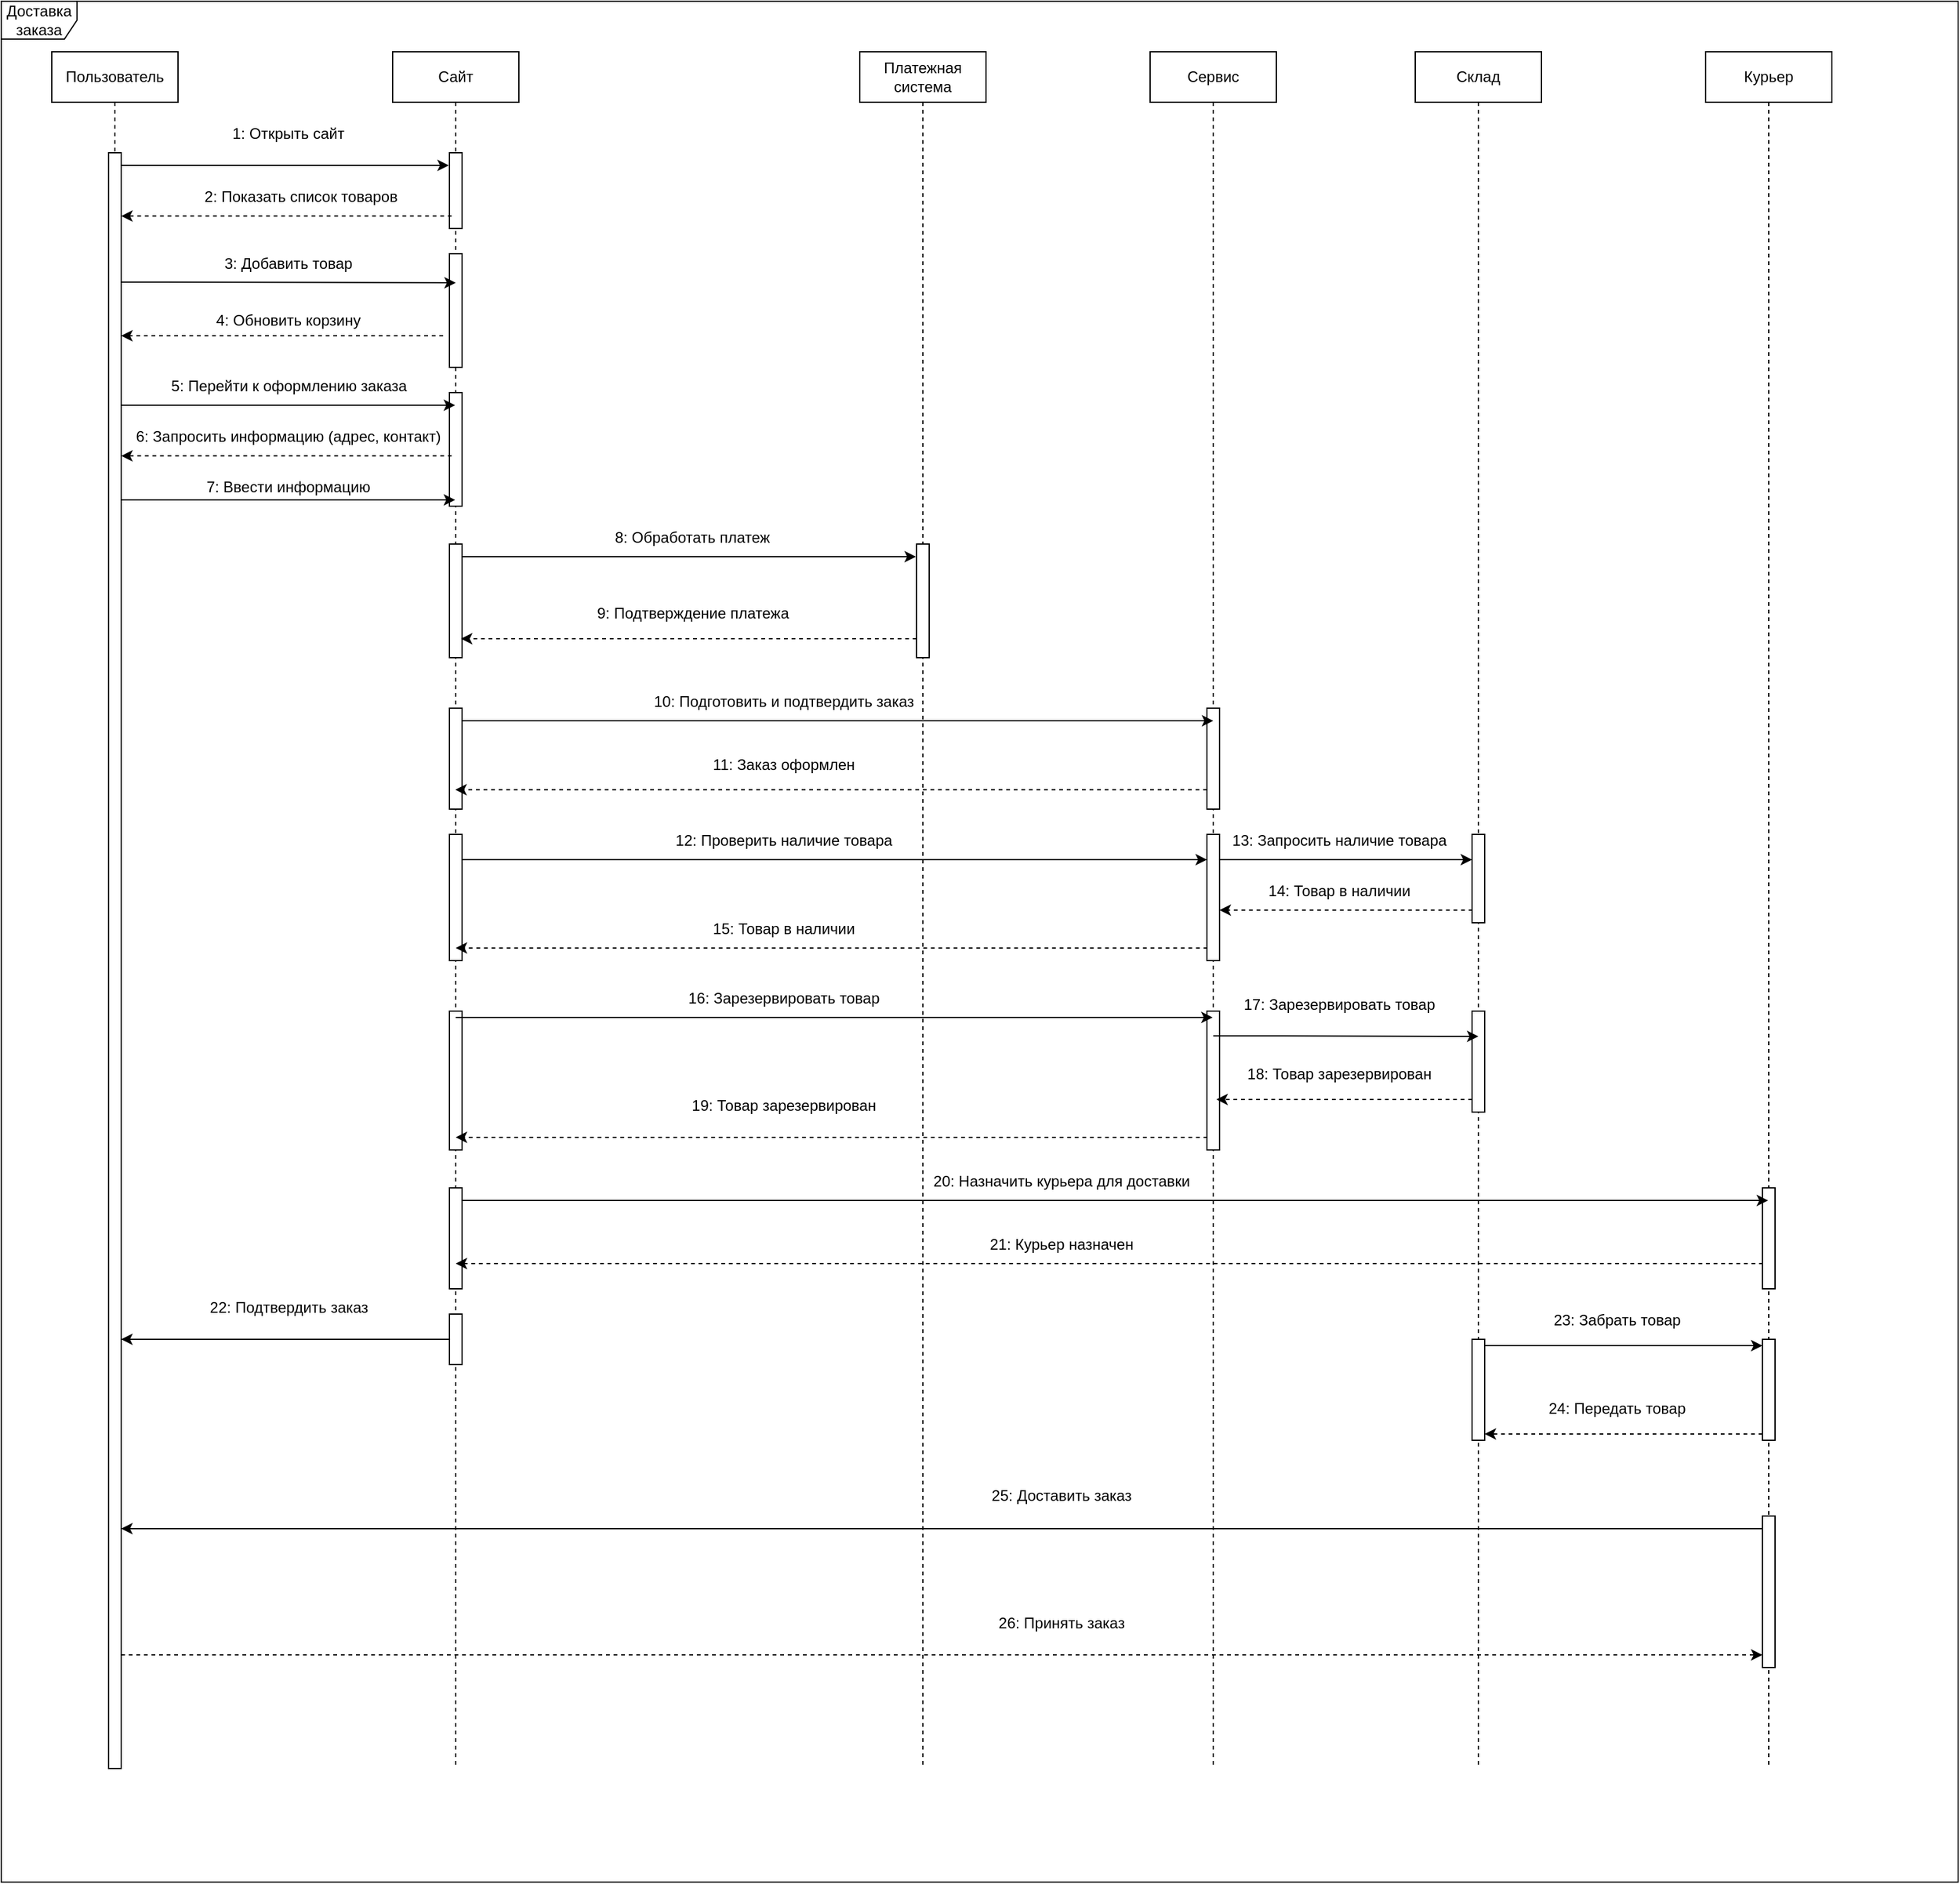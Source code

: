 <mxfile version="24.8.4">
  <diagram name="Страница — 1" id="M_jzQXmH7S2AjxUuForW">
    <mxGraphModel dx="1779" dy="1610" grid="1" gridSize="10" guides="1" tooltips="1" connect="1" arrows="1" fold="1" page="1" pageScale="1" pageWidth="827" pageHeight="1169" math="0" shadow="0">
      <root>
        <mxCell id="0" />
        <mxCell id="1" parent="0" />
        <mxCell id="CVCiPec276KEIEZ4r-IQ-117" value="Пользователь" style="shape=umlLifeline;perimeter=lifelinePerimeter;whiteSpace=wrap;html=1;container=1;dropTarget=0;collapsible=0;recursiveResize=0;outlineConnect=0;portConstraint=eastwest;newEdgeStyle={&quot;curved&quot;:0,&quot;rounded&quot;:0};" vertex="1" parent="1">
          <mxGeometry x="1130" y="40" width="100" height="80" as="geometry" />
        </mxCell>
        <mxCell id="CVCiPec276KEIEZ4r-IQ-118" value="Сайт" style="shape=umlLifeline;perimeter=lifelinePerimeter;whiteSpace=wrap;html=1;container=1;dropTarget=0;collapsible=0;recursiveResize=0;outlineConnect=0;portConstraint=eastwest;newEdgeStyle={&quot;curved&quot;:0,&quot;rounded&quot;:0};" vertex="1" parent="1">
          <mxGeometry x="1400" y="40" width="100" height="1360" as="geometry" />
        </mxCell>
        <mxCell id="CVCiPec276KEIEZ4r-IQ-129" value="" style="html=1;points=[[0,0,0,0,5],[0,1,0,0,-5],[1,0,0,0,5],[1,1,0,0,-5]];perimeter=orthogonalPerimeter;outlineConnect=0;targetShapes=umlLifeline;portConstraint=eastwest;newEdgeStyle={&quot;curved&quot;:0,&quot;rounded&quot;:0};" vertex="1" parent="CVCiPec276KEIEZ4r-IQ-118">
          <mxGeometry x="45" y="80" width="10" height="60" as="geometry" />
        </mxCell>
        <mxCell id="CVCiPec276KEIEZ4r-IQ-142" value="" style="html=1;points=[[0,0,0,0,5],[0,1,0,0,-5],[1,0,0,0,5],[1,1,0,0,-5]];perimeter=orthogonalPerimeter;outlineConnect=0;targetShapes=umlLifeline;portConstraint=eastwest;newEdgeStyle={&quot;curved&quot;:0,&quot;rounded&quot;:0};" vertex="1" parent="CVCiPec276KEIEZ4r-IQ-118">
          <mxGeometry x="45" y="270" width="10" height="90" as="geometry" />
        </mxCell>
        <mxCell id="CVCiPec276KEIEZ4r-IQ-149" value="" style="html=1;points=[[0,0,0,0,5],[0,1,0,0,-5],[1,0,0,0,5],[1,1,0,0,-5]];perimeter=orthogonalPerimeter;outlineConnect=0;targetShapes=umlLifeline;portConstraint=eastwest;newEdgeStyle={&quot;curved&quot;:0,&quot;rounded&quot;:0};" vertex="1" parent="CVCiPec276KEIEZ4r-IQ-118">
          <mxGeometry x="45" y="390" width="10" height="90" as="geometry" />
        </mxCell>
        <mxCell id="CVCiPec276KEIEZ4r-IQ-157" value="" style="html=1;points=[[0,0,0,0,5],[0,1,0,0,-5],[1,0,0,0,5],[1,1,0,0,-5]];perimeter=orthogonalPerimeter;outlineConnect=0;targetShapes=umlLifeline;portConstraint=eastwest;newEdgeStyle={&quot;curved&quot;:0,&quot;rounded&quot;:0};" vertex="1" parent="CVCiPec276KEIEZ4r-IQ-118">
          <mxGeometry x="45" y="520" width="10" height="80" as="geometry" />
        </mxCell>
        <mxCell id="CVCiPec276KEIEZ4r-IQ-163" value="" style="html=1;points=[[0,0,0,0,5],[0,1,0,0,-5],[1,0,0,0,5],[1,1,0,0,-5]];perimeter=orthogonalPerimeter;outlineConnect=0;targetShapes=umlLifeline;portConstraint=eastwest;newEdgeStyle={&quot;curved&quot;:0,&quot;rounded&quot;:0};" vertex="1" parent="CVCiPec276KEIEZ4r-IQ-118">
          <mxGeometry x="45" y="620" width="10" height="100" as="geometry" />
        </mxCell>
        <mxCell id="CVCiPec276KEIEZ4r-IQ-180" value="" style="html=1;points=[[0,0,0,0,5],[0,1,0,0,-5],[1,0,0,0,5],[1,1,0,0,-5]];perimeter=orthogonalPerimeter;outlineConnect=0;targetShapes=umlLifeline;portConstraint=eastwest;newEdgeStyle={&quot;curved&quot;:0,&quot;rounded&quot;:0};" vertex="1" parent="CVCiPec276KEIEZ4r-IQ-118">
          <mxGeometry x="45" y="760" width="10" height="110" as="geometry" />
        </mxCell>
        <mxCell id="CVCiPec276KEIEZ4r-IQ-194" value="" style="html=1;points=[[0,0,0,0,5],[0,1,0,0,-5],[1,0,0,0,5],[1,1,0,0,-5]];perimeter=orthogonalPerimeter;outlineConnect=0;targetShapes=umlLifeline;portConstraint=eastwest;newEdgeStyle={&quot;curved&quot;:0,&quot;rounded&quot;:0};" vertex="1" parent="CVCiPec276KEIEZ4r-IQ-118">
          <mxGeometry x="45" y="900" width="10" height="80" as="geometry" />
        </mxCell>
        <mxCell id="CVCiPec276KEIEZ4r-IQ-200" value="" style="html=1;points=[[0,0,0,0,5],[0,1,0,0,-5],[1,0,0,0,5],[1,1,0,0,-5]];perimeter=orthogonalPerimeter;outlineConnect=0;targetShapes=umlLifeline;portConstraint=eastwest;newEdgeStyle={&quot;curved&quot;:0,&quot;rounded&quot;:0};" vertex="1" parent="CVCiPec276KEIEZ4r-IQ-118">
          <mxGeometry x="45" y="1000" width="10" height="40" as="geometry" />
        </mxCell>
        <mxCell id="CVCiPec276KEIEZ4r-IQ-221" value="" style="html=1;points=[[0,0,0,0,5],[0,1,0,0,-5],[1,0,0,0,5],[1,1,0,0,-5]];perimeter=orthogonalPerimeter;outlineConnect=0;targetShapes=umlLifeline;portConstraint=eastwest;newEdgeStyle={&quot;curved&quot;:0,&quot;rounded&quot;:0};" vertex="1" parent="CVCiPec276KEIEZ4r-IQ-118">
          <mxGeometry x="45" y="160" width="10" height="90" as="geometry" />
        </mxCell>
        <mxCell id="CVCiPec276KEIEZ4r-IQ-120" value="Платежная система" style="shape=umlLifeline;perimeter=lifelinePerimeter;whiteSpace=wrap;html=1;container=1;dropTarget=0;collapsible=0;recursiveResize=0;outlineConnect=0;portConstraint=eastwest;newEdgeStyle={&quot;curved&quot;:0,&quot;rounded&quot;:0};" vertex="1" parent="1">
          <mxGeometry x="1770" y="40" width="100" height="1360" as="geometry" />
        </mxCell>
        <mxCell id="CVCiPec276KEIEZ4r-IQ-150" value="" style="html=1;points=[[0,0,0,0,5],[0,1,0,0,-5],[1,0,0,0,5],[1,1,0,0,-5]];perimeter=orthogonalPerimeter;outlineConnect=0;targetShapes=umlLifeline;portConstraint=eastwest;newEdgeStyle={&quot;curved&quot;:0,&quot;rounded&quot;:0};" vertex="1" parent="CVCiPec276KEIEZ4r-IQ-120">
          <mxGeometry x="45" y="390" width="10" height="90" as="geometry" />
        </mxCell>
        <mxCell id="CVCiPec276KEIEZ4r-IQ-121" value="Сервис" style="shape=umlLifeline;perimeter=lifelinePerimeter;whiteSpace=wrap;html=1;container=1;dropTarget=0;collapsible=0;recursiveResize=0;outlineConnect=0;portConstraint=eastwest;newEdgeStyle={&quot;curved&quot;:0,&quot;rounded&quot;:0};" vertex="1" parent="1">
          <mxGeometry x="2000" y="40" width="100" height="1360" as="geometry" />
        </mxCell>
        <mxCell id="CVCiPec276KEIEZ4r-IQ-159" value="" style="html=1;points=[[0,0,0,0,5],[0,1,0,0,-5],[1,0,0,0,5],[1,1,0,0,-5]];perimeter=orthogonalPerimeter;outlineConnect=0;targetShapes=umlLifeline;portConstraint=eastwest;newEdgeStyle={&quot;curved&quot;:0,&quot;rounded&quot;:0};" vertex="1" parent="CVCiPec276KEIEZ4r-IQ-121">
          <mxGeometry x="45" y="520" width="10" height="80" as="geometry" />
        </mxCell>
        <mxCell id="CVCiPec276KEIEZ4r-IQ-164" value="" style="html=1;points=[[0,0,0,0,5],[0,1,0,0,-5],[1,0,0,0,5],[1,1,0,0,-5]];perimeter=orthogonalPerimeter;outlineConnect=0;targetShapes=umlLifeline;portConstraint=eastwest;newEdgeStyle={&quot;curved&quot;:0,&quot;rounded&quot;:0};" vertex="1" parent="CVCiPec276KEIEZ4r-IQ-121">
          <mxGeometry x="45" y="620" width="10" height="100" as="geometry" />
        </mxCell>
        <mxCell id="CVCiPec276KEIEZ4r-IQ-183" value="" style="html=1;points=[[0,0,0,0,5],[0,1,0,0,-5],[1,0,0,0,5],[1,1,0,0,-5]];perimeter=orthogonalPerimeter;outlineConnect=0;targetShapes=umlLifeline;portConstraint=eastwest;newEdgeStyle={&quot;curved&quot;:0,&quot;rounded&quot;:0};" vertex="1" parent="CVCiPec276KEIEZ4r-IQ-121">
          <mxGeometry x="45" y="760" width="10" height="110" as="geometry" />
        </mxCell>
        <mxCell id="CVCiPec276KEIEZ4r-IQ-122" value="Склад" style="shape=umlLifeline;perimeter=lifelinePerimeter;whiteSpace=wrap;html=1;container=1;dropTarget=0;collapsible=0;recursiveResize=0;outlineConnect=0;portConstraint=eastwest;newEdgeStyle={&quot;curved&quot;:0,&quot;rounded&quot;:0};" vertex="1" parent="1">
          <mxGeometry x="2210" y="40" width="100" height="1360" as="geometry" />
        </mxCell>
        <mxCell id="CVCiPec276KEIEZ4r-IQ-171" value="" style="html=1;points=[[0,0,0,0,5],[0,1,0,0,-5],[1,0,0,0,5],[1,1,0,0,-5]];perimeter=orthogonalPerimeter;outlineConnect=0;targetShapes=umlLifeline;portConstraint=eastwest;newEdgeStyle={&quot;curved&quot;:0,&quot;rounded&quot;:0};" vertex="1" parent="CVCiPec276KEIEZ4r-IQ-122">
          <mxGeometry x="45" y="620" width="10" height="70" as="geometry" />
        </mxCell>
        <mxCell id="CVCiPec276KEIEZ4r-IQ-185" value="" style="html=1;points=[[0,0,0,0,5],[0,1,0,0,-5],[1,0,0,0,5],[1,1,0,0,-5]];perimeter=orthogonalPerimeter;outlineConnect=0;targetShapes=umlLifeline;portConstraint=eastwest;newEdgeStyle={&quot;curved&quot;:0,&quot;rounded&quot;:0};" vertex="1" parent="CVCiPec276KEIEZ4r-IQ-122">
          <mxGeometry x="45" y="760" width="10" height="80" as="geometry" />
        </mxCell>
        <mxCell id="CVCiPec276KEIEZ4r-IQ-206" value="" style="html=1;points=[[0,0,0,0,5],[0,1,0,0,-5],[1,0,0,0,5],[1,1,0,0,-5]];perimeter=orthogonalPerimeter;outlineConnect=0;targetShapes=umlLifeline;portConstraint=eastwest;newEdgeStyle={&quot;curved&quot;:0,&quot;rounded&quot;:0};" vertex="1" parent="CVCiPec276KEIEZ4r-IQ-122">
          <mxGeometry x="45" y="1020" width="10" height="80" as="geometry" />
        </mxCell>
        <mxCell id="CVCiPec276KEIEZ4r-IQ-123" value="" style="html=1;points=[[0,0,0,0,5],[0,1,0,0,-5],[1,0,0,0,5],[1,1,0,0,-5]];perimeter=orthogonalPerimeter;outlineConnect=0;targetShapes=umlLifeline;portConstraint=eastwest;newEdgeStyle={&quot;curved&quot;:0,&quot;rounded&quot;:0};" vertex="1" parent="1">
          <mxGeometry x="1175" y="120" width="10" height="1280" as="geometry" />
        </mxCell>
        <mxCell id="CVCiPec276KEIEZ4r-IQ-124" value="" style="endArrow=classic;html=1;rounded=0;exitX=1.083;exitY=0.016;exitDx=0;exitDy=0;exitPerimeter=0;" edge="1" parent="1">
          <mxGeometry width="50" height="50" relative="1" as="geometry">
            <mxPoint x="1185" y="130" as="sourcePoint" />
            <mxPoint x="1444.5" y="130" as="targetPoint" />
          </mxGeometry>
        </mxCell>
        <mxCell id="CVCiPec276KEIEZ4r-IQ-130" value="" style="endArrow=classic;html=1;rounded=0;exitX=1.083;exitY=0.016;exitDx=0;exitDy=0;exitPerimeter=0;" edge="1" parent="1" target="CVCiPec276KEIEZ4r-IQ-118">
          <mxGeometry width="50" height="50" relative="1" as="geometry">
            <mxPoint x="1185" y="395" as="sourcePoint" />
            <mxPoint x="1424" y="395" as="targetPoint" />
          </mxGeometry>
        </mxCell>
        <mxCell id="CVCiPec276KEIEZ4r-IQ-131" value="1: Открыть сайт" style="text;html=1;align=center;verticalAlign=middle;whiteSpace=wrap;rounded=0;" vertex="1" parent="1">
          <mxGeometry x="1240" y="90" width="155" height="30" as="geometry" />
        </mxCell>
        <mxCell id="CVCiPec276KEIEZ4r-IQ-132" value="" style="endArrow=classic;html=1;rounded=0;dashed=1;" edge="1" parent="1" target="CVCiPec276KEIEZ4r-IQ-123">
          <mxGeometry width="50" height="50" relative="1" as="geometry">
            <mxPoint x="1446.75" y="170.14" as="sourcePoint" />
            <mxPoint x="1230" y="170" as="targetPoint" />
          </mxGeometry>
        </mxCell>
        <mxCell id="CVCiPec276KEIEZ4r-IQ-135" value="2: Показать список товаров" style="text;html=1;align=center;verticalAlign=middle;whiteSpace=wrap;rounded=0;" vertex="1" parent="1">
          <mxGeometry x="1245" y="140" width="165" height="30" as="geometry" />
        </mxCell>
        <mxCell id="CVCiPec276KEIEZ4r-IQ-136" value="" style="endArrow=classic;html=1;rounded=0;exitX=1.083;exitY=0.016;exitDx=0;exitDy=0;exitPerimeter=0;" edge="1" parent="1">
          <mxGeometry width="50" height="50" relative="1" as="geometry">
            <mxPoint x="1185" y="222.5" as="sourcePoint" />
            <mxPoint x="1450" y="223" as="targetPoint" />
          </mxGeometry>
        </mxCell>
        <mxCell id="CVCiPec276KEIEZ4r-IQ-137" value="" style="endArrow=classic;html=1;rounded=0;dashed=1;" edge="1" parent="1" target="CVCiPec276KEIEZ4r-IQ-123">
          <mxGeometry width="50" height="50" relative="1" as="geometry">
            <mxPoint x="1440" y="265" as="sourcePoint" />
            <mxPoint x="1390" y="264.58" as="targetPoint" />
          </mxGeometry>
        </mxCell>
        <mxCell id="CVCiPec276KEIEZ4r-IQ-139" value="3: Добавить товар" style="text;html=1;align=center;verticalAlign=middle;whiteSpace=wrap;rounded=0;" vertex="1" parent="1">
          <mxGeometry x="1240" y="192.5" width="155" height="30" as="geometry" />
        </mxCell>
        <mxCell id="CVCiPec276KEIEZ4r-IQ-140" value="4: Обновить корзину" style="text;html=1;align=center;verticalAlign=middle;whiteSpace=wrap;rounded=0;" vertex="1" parent="1">
          <mxGeometry x="1240" y="237.5" width="155" height="30" as="geometry" />
        </mxCell>
        <mxCell id="CVCiPec276KEIEZ4r-IQ-141" value="" style="endArrow=classic;html=1;rounded=0;exitX=1.083;exitY=0.016;exitDx=0;exitDy=0;exitPerimeter=0;" edge="1" parent="1" target="CVCiPec276KEIEZ4r-IQ-118">
          <mxGeometry width="50" height="50" relative="1" as="geometry">
            <mxPoint x="1185" y="320" as="sourcePoint" />
            <mxPoint x="1424" y="320" as="targetPoint" />
          </mxGeometry>
        </mxCell>
        <mxCell id="CVCiPec276KEIEZ4r-IQ-144" value="" style="endArrow=classic;html=1;rounded=0;dashed=1;" edge="1" parent="1" target="CVCiPec276KEIEZ4r-IQ-123">
          <mxGeometry width="50" height="50" relative="1" as="geometry">
            <mxPoint x="1446.75" y="360.14" as="sourcePoint" />
            <mxPoint x="1190" y="360" as="targetPoint" />
          </mxGeometry>
        </mxCell>
        <mxCell id="CVCiPec276KEIEZ4r-IQ-145" value="6: Запросить информацию (адрес, контакт)" style="text;html=1;align=center;verticalAlign=middle;whiteSpace=wrap;rounded=0;" vertex="1" parent="1">
          <mxGeometry x="1190" y="330" width="255" height="30" as="geometry" />
        </mxCell>
        <mxCell id="CVCiPec276KEIEZ4r-IQ-146" value="5: Перейти к оформлению заказа" style="text;html=1;align=center;verticalAlign=middle;whiteSpace=wrap;rounded=0;" vertex="1" parent="1">
          <mxGeometry x="1217.5" y="290" width="200" height="30" as="geometry" />
        </mxCell>
        <mxCell id="CVCiPec276KEIEZ4r-IQ-148" value="7: Ввести информацию" style="text;html=1;align=center;verticalAlign=middle;whiteSpace=wrap;rounded=0;" vertex="1" parent="1">
          <mxGeometry x="1240" y="370" width="155" height="30" as="geometry" />
        </mxCell>
        <mxCell id="CVCiPec276KEIEZ4r-IQ-153" value="" style="endArrow=classic;html=1;rounded=0;" edge="1" parent="1" source="CVCiPec276KEIEZ4r-IQ-149">
          <mxGeometry width="50" height="50" relative="1" as="geometry">
            <mxPoint x="1460" y="440" as="sourcePoint" />
            <mxPoint x="1814.5" y="440" as="targetPoint" />
          </mxGeometry>
        </mxCell>
        <mxCell id="CVCiPec276KEIEZ4r-IQ-154" value="8: Обработать платеж" style="text;html=1;align=center;verticalAlign=middle;whiteSpace=wrap;rounded=0;" vertex="1" parent="1">
          <mxGeometry x="1560" y="410" width="155" height="30" as="geometry" />
        </mxCell>
        <mxCell id="CVCiPec276KEIEZ4r-IQ-155" value="" style="endArrow=classic;html=1;rounded=0;dashed=1;" edge="1" parent="1" source="CVCiPec276KEIEZ4r-IQ-150">
          <mxGeometry width="50" height="50" relative="1" as="geometry">
            <mxPoint x="1810" y="505" as="sourcePoint" />
            <mxPoint x="1454.12" y="505" as="targetPoint" />
          </mxGeometry>
        </mxCell>
        <mxCell id="CVCiPec276KEIEZ4r-IQ-156" value="9: Подтверждение платежа" style="text;html=1;align=center;verticalAlign=middle;whiteSpace=wrap;rounded=0;" vertex="1" parent="1">
          <mxGeometry x="1557.5" y="470" width="160" height="30" as="geometry" />
        </mxCell>
        <mxCell id="CVCiPec276KEIEZ4r-IQ-158" value="" style="endArrow=classic;html=1;rounded=0;" edge="1" parent="1">
          <mxGeometry width="50" height="50" relative="1" as="geometry">
            <mxPoint x="1455" y="570" as="sourcePoint" />
            <mxPoint x="2050" y="570" as="targetPoint" />
          </mxGeometry>
        </mxCell>
        <mxCell id="CVCiPec276KEIEZ4r-IQ-160" value="10: Подготовить и подтвердить заказ" style="text;html=1;align=center;verticalAlign=middle;whiteSpace=wrap;rounded=0;" vertex="1" parent="1">
          <mxGeometry x="1590" y="540" width="240" height="30" as="geometry" />
        </mxCell>
        <mxCell id="CVCiPec276KEIEZ4r-IQ-161" value="" style="endArrow=classic;html=1;rounded=0;dashed=1;" edge="1" parent="1">
          <mxGeometry width="50" height="50" relative="1" as="geometry">
            <mxPoint x="2045" y="624.58" as="sourcePoint" />
            <mxPoint x="1449.667" y="624.58" as="targetPoint" />
          </mxGeometry>
        </mxCell>
        <mxCell id="CVCiPec276KEIEZ4r-IQ-162" value="11: Заказ оформлен" style="text;html=1;align=center;verticalAlign=middle;whiteSpace=wrap;rounded=0;" vertex="1" parent="1">
          <mxGeometry x="1590" y="590" width="240" height="30" as="geometry" />
        </mxCell>
        <mxCell id="CVCiPec276KEIEZ4r-IQ-169" value="" style="endArrow=classic;html=1;rounded=0;" edge="1" parent="1" source="CVCiPec276KEIEZ4r-IQ-163">
          <mxGeometry width="50" height="50" relative="1" as="geometry">
            <mxPoint x="1460" y="680" as="sourcePoint" />
            <mxPoint x="2045" y="680" as="targetPoint" />
          </mxGeometry>
        </mxCell>
        <mxCell id="CVCiPec276KEIEZ4r-IQ-170" value="12: Проверить наличие товара" style="text;html=1;align=center;verticalAlign=middle;whiteSpace=wrap;rounded=0;" vertex="1" parent="1">
          <mxGeometry x="1590" y="650" width="240" height="30" as="geometry" />
        </mxCell>
        <mxCell id="CVCiPec276KEIEZ4r-IQ-172" value="" style="endArrow=classic;html=1;rounded=0;" edge="1" parent="1">
          <mxGeometry width="50" height="50" relative="1" as="geometry">
            <mxPoint x="2055" y="680" as="sourcePoint" />
            <mxPoint x="2255" y="680" as="targetPoint" />
          </mxGeometry>
        </mxCell>
        <mxCell id="CVCiPec276KEIEZ4r-IQ-173" value="13: Запросить наличие товара" style="text;html=1;align=center;verticalAlign=middle;whiteSpace=wrap;rounded=0;" vertex="1" parent="1">
          <mxGeometry x="2030" y="650" width="240" height="30" as="geometry" />
        </mxCell>
        <mxCell id="CVCiPec276KEIEZ4r-IQ-176" value="" style="endArrow=classic;html=1;rounded=0;dashed=1;" edge="1" parent="1" target="CVCiPec276KEIEZ4r-IQ-164">
          <mxGeometry width="50" height="50" relative="1" as="geometry">
            <mxPoint x="2255.33" y="720" as="sourcePoint" />
            <mxPoint x="1659.997" y="720" as="targetPoint" />
          </mxGeometry>
        </mxCell>
        <mxCell id="CVCiPec276KEIEZ4r-IQ-177" value="14: Товар в наличии" style="text;html=1;align=center;verticalAlign=middle;whiteSpace=wrap;rounded=0;" vertex="1" parent="1">
          <mxGeometry x="2030" y="690" width="240" height="30" as="geometry" />
        </mxCell>
        <mxCell id="CVCiPec276KEIEZ4r-IQ-178" value="" style="endArrow=classic;html=1;rounded=0;dashed=1;" edge="1" parent="1">
          <mxGeometry width="50" height="50" relative="1" as="geometry">
            <mxPoint x="2045.33" y="750" as="sourcePoint" />
            <mxPoint x="1450" y="750" as="targetPoint" />
          </mxGeometry>
        </mxCell>
        <mxCell id="CVCiPec276KEIEZ4r-IQ-179" value="15: Товар в наличии" style="text;html=1;align=center;verticalAlign=middle;whiteSpace=wrap;rounded=0;" vertex="1" parent="1">
          <mxGeometry x="1590" y="720" width="240" height="30" as="geometry" />
        </mxCell>
        <mxCell id="CVCiPec276KEIEZ4r-IQ-181" value="" style="endArrow=classic;html=1;rounded=0;" edge="1" parent="1" target="CVCiPec276KEIEZ4r-IQ-121">
          <mxGeometry width="50" height="50" relative="1" as="geometry">
            <mxPoint x="1450" y="805" as="sourcePoint" />
            <mxPoint x="2030" y="805" as="targetPoint" />
          </mxGeometry>
        </mxCell>
        <mxCell id="CVCiPec276KEIEZ4r-IQ-184" value="16: Зарезервировать товар" style="text;html=1;align=center;verticalAlign=middle;whiteSpace=wrap;rounded=0;" vertex="1" parent="1">
          <mxGeometry x="1590" y="775" width="240" height="30" as="geometry" />
        </mxCell>
        <mxCell id="CVCiPec276KEIEZ4r-IQ-186" value="" style="endArrow=classic;html=1;rounded=0;" edge="1" parent="1">
          <mxGeometry width="50" height="50" relative="1" as="geometry">
            <mxPoint x="2050" y="819.57" as="sourcePoint" />
            <mxPoint x="2260" y="820" as="targetPoint" />
          </mxGeometry>
        </mxCell>
        <mxCell id="CVCiPec276KEIEZ4r-IQ-187" value="17: Зарезервировать товар" style="text;html=1;align=center;verticalAlign=middle;whiteSpace=wrap;rounded=0;" vertex="1" parent="1">
          <mxGeometry x="2030" y="780" width="240" height="30" as="geometry" />
        </mxCell>
        <mxCell id="CVCiPec276KEIEZ4r-IQ-189" value="" style="endArrow=classic;html=1;rounded=0;dashed=1;" edge="1" parent="1" source="CVCiPec276KEIEZ4r-IQ-185">
          <mxGeometry width="50" height="50" relative="1" as="geometry">
            <mxPoint x="2247.5" y="870" as="sourcePoint" />
            <mxPoint x="2052.5" y="870" as="targetPoint" />
          </mxGeometry>
        </mxCell>
        <mxCell id="CVCiPec276KEIEZ4r-IQ-190" value="18: Товар зарезервирован" style="text;html=1;align=center;verticalAlign=middle;whiteSpace=wrap;rounded=0;" vertex="1" parent="1">
          <mxGeometry x="2030" y="835" width="240" height="30" as="geometry" />
        </mxCell>
        <mxCell id="CVCiPec276KEIEZ4r-IQ-191" value="" style="endArrow=classic;html=1;rounded=0;dashed=1;" edge="1" parent="1">
          <mxGeometry width="50" height="50" relative="1" as="geometry">
            <mxPoint x="2045.33" y="900" as="sourcePoint" />
            <mxPoint x="1450" y="900" as="targetPoint" />
          </mxGeometry>
        </mxCell>
        <mxCell id="CVCiPec276KEIEZ4r-IQ-192" value="19: Товар зарезервирован" style="text;html=1;align=center;verticalAlign=middle;whiteSpace=wrap;rounded=0;" vertex="1" parent="1">
          <mxGeometry x="1590" y="860" width="240" height="30" as="geometry" />
        </mxCell>
        <mxCell id="CVCiPec276KEIEZ4r-IQ-193" value="Курьер" style="shape=umlLifeline;perimeter=lifelinePerimeter;whiteSpace=wrap;html=1;container=1;dropTarget=0;collapsible=0;recursiveResize=0;outlineConnect=0;portConstraint=eastwest;newEdgeStyle={&quot;curved&quot;:0,&quot;rounded&quot;:0};" vertex="1" parent="1">
          <mxGeometry x="2440" y="40" width="100" height="1360" as="geometry" />
        </mxCell>
        <mxCell id="CVCiPec276KEIEZ4r-IQ-195" value="" style="html=1;points=[[0,0,0,0,5],[0,1,0,0,-5],[1,0,0,0,5],[1,1,0,0,-5]];perimeter=orthogonalPerimeter;outlineConnect=0;targetShapes=umlLifeline;portConstraint=eastwest;newEdgeStyle={&quot;curved&quot;:0,&quot;rounded&quot;:0};" vertex="1" parent="CVCiPec276KEIEZ4r-IQ-193">
          <mxGeometry x="45" y="900" width="10" height="80" as="geometry" />
        </mxCell>
        <mxCell id="CVCiPec276KEIEZ4r-IQ-207" value="" style="html=1;points=[[0,0,0,0,5],[0,1,0,0,-5],[1,0,0,0,5],[1,1,0,0,-5]];perimeter=orthogonalPerimeter;outlineConnect=0;targetShapes=umlLifeline;portConstraint=eastwest;newEdgeStyle={&quot;curved&quot;:0,&quot;rounded&quot;:0};" vertex="1" parent="CVCiPec276KEIEZ4r-IQ-193">
          <mxGeometry x="45" y="1020" width="10" height="80" as="geometry" />
        </mxCell>
        <mxCell id="CVCiPec276KEIEZ4r-IQ-215" value="" style="html=1;points=[[0,0,0,0,5],[0,1,0,0,-5],[1,0,0,0,5],[1,1,0,0,-5]];perimeter=orthogonalPerimeter;outlineConnect=0;targetShapes=umlLifeline;portConstraint=eastwest;newEdgeStyle={&quot;curved&quot;:0,&quot;rounded&quot;:0};" vertex="1" parent="CVCiPec276KEIEZ4r-IQ-193">
          <mxGeometry x="45" y="1160" width="10" height="120" as="geometry" />
        </mxCell>
        <mxCell id="CVCiPec276KEIEZ4r-IQ-196" value="" style="endArrow=classic;html=1;rounded=0;" edge="1" parent="1">
          <mxGeometry width="50" height="50" relative="1" as="geometry">
            <mxPoint x="1455" y="950" as="sourcePoint" />
            <mxPoint x="2489.5" y="950" as="targetPoint" />
          </mxGeometry>
        </mxCell>
        <mxCell id="CVCiPec276KEIEZ4r-IQ-197" value="20: Назначить курьера для доставки" style="text;html=1;align=center;verticalAlign=middle;whiteSpace=wrap;rounded=0;" vertex="1" parent="1">
          <mxGeometry x="1810" y="920" width="240" height="30" as="geometry" />
        </mxCell>
        <mxCell id="CVCiPec276KEIEZ4r-IQ-198" value="" style="endArrow=classic;html=1;rounded=0;dashed=1;" edge="1" parent="1" target="CVCiPec276KEIEZ4r-IQ-118">
          <mxGeometry width="50" height="50" relative="1" as="geometry">
            <mxPoint x="2485.33" y="1000" as="sourcePoint" />
            <mxPoint x="1890" y="1000" as="targetPoint" />
          </mxGeometry>
        </mxCell>
        <mxCell id="CVCiPec276KEIEZ4r-IQ-199" value="21: Курьер назначен" style="text;html=1;align=center;verticalAlign=middle;whiteSpace=wrap;rounded=0;" vertex="1" parent="1">
          <mxGeometry x="1810" y="970" width="240" height="30" as="geometry" />
        </mxCell>
        <mxCell id="CVCiPec276KEIEZ4r-IQ-202" value="" style="endArrow=classic;html=1;rounded=0;" edge="1" parent="1" target="CVCiPec276KEIEZ4r-IQ-123">
          <mxGeometry width="50" height="50" relative="1" as="geometry">
            <mxPoint x="1445" y="1060" as="sourcePoint" />
            <mxPoint x="1196.5" y="1060" as="targetPoint" />
          </mxGeometry>
        </mxCell>
        <mxCell id="CVCiPec276KEIEZ4r-IQ-204" value="22: Подтвердить заказ" style="text;html=1;align=center;verticalAlign=middle;whiteSpace=wrap;rounded=0;" vertex="1" parent="1">
          <mxGeometry x="1197.5" y="1020" width="240" height="30" as="geometry" />
        </mxCell>
        <mxCell id="CVCiPec276KEIEZ4r-IQ-208" value="" style="endArrow=classic;html=1;rounded=0;dashed=1;entryX=1;entryY=1;entryDx=0;entryDy=-5;entryPerimeter=0;exitX=0;exitY=1;exitDx=0;exitDy=-5;exitPerimeter=0;" edge="1" parent="1" source="CVCiPec276KEIEZ4r-IQ-207" target="CVCiPec276KEIEZ4r-IQ-206">
          <mxGeometry width="50" height="50" relative="1" as="geometry">
            <mxPoint x="2481.5" y="1130" as="sourcePoint" />
            <mxPoint x="2279" y="1130" as="targetPoint" />
          </mxGeometry>
        </mxCell>
        <mxCell id="CVCiPec276KEIEZ4r-IQ-212" value="" style="endArrow=classic;html=1;rounded=0;entryX=0;entryY=0;entryDx=0;entryDy=5;entryPerimeter=0;" edge="1" parent="1" source="CVCiPec276KEIEZ4r-IQ-206" target="CVCiPec276KEIEZ4r-IQ-207">
          <mxGeometry width="50" height="50" relative="1" as="geometry">
            <mxPoint x="2270" y="1070" as="sourcePoint" />
            <mxPoint x="2480" y="1070.43" as="targetPoint" />
          </mxGeometry>
        </mxCell>
        <mxCell id="CVCiPec276KEIEZ4r-IQ-213" value="23: Забрать товар" style="text;html=1;align=center;verticalAlign=middle;whiteSpace=wrap;rounded=0;" vertex="1" parent="1">
          <mxGeometry x="2250" y="1030" width="240" height="30" as="geometry" />
        </mxCell>
        <mxCell id="CVCiPec276KEIEZ4r-IQ-214" value="24: Передать товар" style="text;html=1;align=center;verticalAlign=middle;whiteSpace=wrap;rounded=0;" vertex="1" parent="1">
          <mxGeometry x="2250" y="1100" width="240" height="30" as="geometry" />
        </mxCell>
        <mxCell id="CVCiPec276KEIEZ4r-IQ-216" value="" style="endArrow=classic;html=1;rounded=0;" edge="1" parent="1">
          <mxGeometry width="50" height="50" relative="1" as="geometry">
            <mxPoint x="2485" y="1210" as="sourcePoint" />
            <mxPoint x="1185" y="1210" as="targetPoint" />
          </mxGeometry>
        </mxCell>
        <mxCell id="CVCiPec276KEIEZ4r-IQ-217" value="25: Доставить заказ" style="text;html=1;align=center;verticalAlign=middle;whiteSpace=wrap;rounded=0;" vertex="1" parent="1">
          <mxGeometry x="1810" y="1169" width="240" height="30" as="geometry" />
        </mxCell>
        <mxCell id="CVCiPec276KEIEZ4r-IQ-218" value="" style="endArrow=classic;html=1;rounded=0;dashed=1;" edge="1" parent="1">
          <mxGeometry width="50" height="50" relative="1" as="geometry">
            <mxPoint x="1185" y="1310" as="sourcePoint" />
            <mxPoint x="2485" y="1310" as="targetPoint" />
          </mxGeometry>
        </mxCell>
        <mxCell id="CVCiPec276KEIEZ4r-IQ-219" value="26: Принять заказ" style="text;html=1;align=center;verticalAlign=middle;whiteSpace=wrap;rounded=0;" vertex="1" parent="1">
          <mxGeometry x="1810" y="1270" width="240" height="30" as="geometry" />
        </mxCell>
        <mxCell id="CVCiPec276KEIEZ4r-IQ-220" value="Доставка заказа" style="shape=umlFrame;whiteSpace=wrap;html=1;pointerEvents=0;" vertex="1" parent="1">
          <mxGeometry x="1090" width="1550" height="1490" as="geometry" />
        </mxCell>
      </root>
    </mxGraphModel>
  </diagram>
</mxfile>
